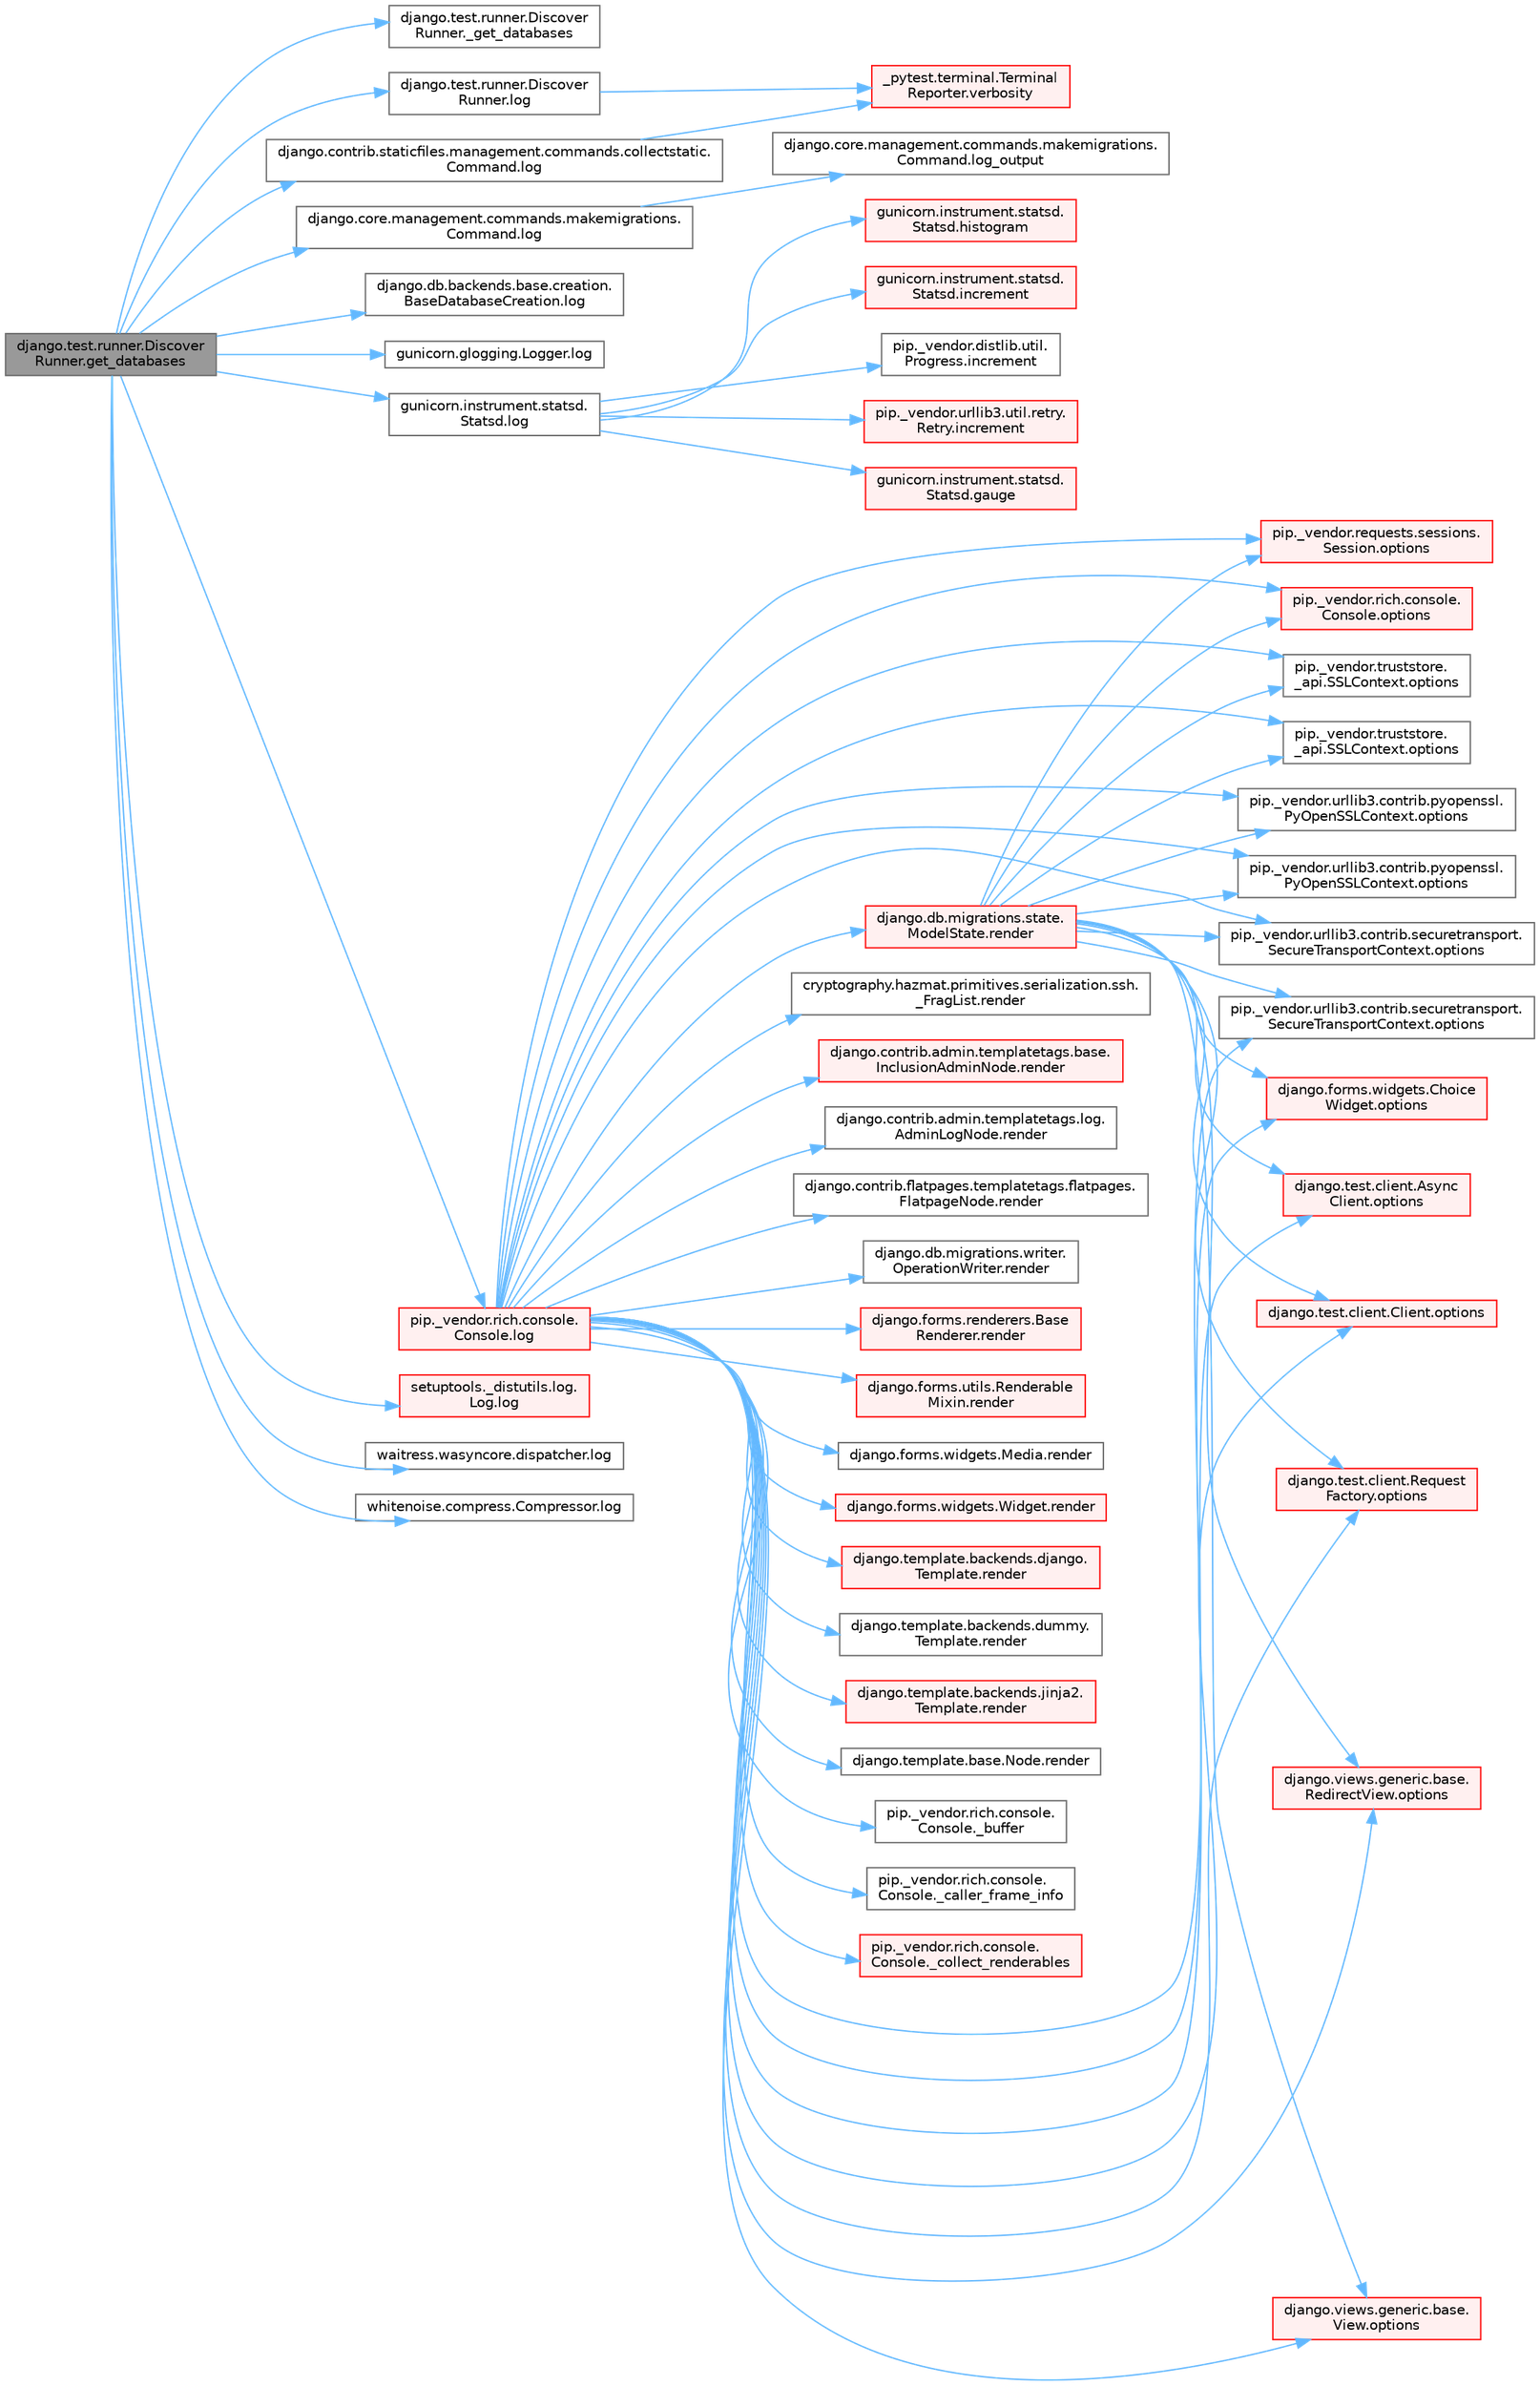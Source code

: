 digraph "django.test.runner.DiscoverRunner.get_databases"
{
 // LATEX_PDF_SIZE
  bgcolor="transparent";
  edge [fontname=Helvetica,fontsize=10,labelfontname=Helvetica,labelfontsize=10];
  node [fontname=Helvetica,fontsize=10,shape=box,height=0.2,width=0.4];
  rankdir="LR";
  Node1 [id="Node000001",label="django.test.runner.Discover\lRunner.get_databases",height=0.2,width=0.4,color="gray40", fillcolor="grey60", style="filled", fontcolor="black",tooltip=" "];
  Node1 -> Node2 [id="edge1_Node000001_Node000002",color="steelblue1",style="solid",tooltip=" "];
  Node2 [id="Node000002",label="django.test.runner.Discover\lRunner._get_databases",height=0.2,width=0.4,color="grey40", fillcolor="white", style="filled",URL="$classdjango_1_1test_1_1runner_1_1_discover_runner.html#a3be626d2ffe6b37337975ea9a36a5864",tooltip=" "];
  Node1 -> Node3 [id="edge2_Node000001_Node000003",color="steelblue1",style="solid",tooltip=" "];
  Node3 [id="Node000003",label="django.contrib.staticfiles.management.commands.collectstatic.\lCommand.log",height=0.2,width=0.4,color="grey40", fillcolor="white", style="filled",URL="$classdjango_1_1contrib_1_1staticfiles_1_1management_1_1commands_1_1collectstatic_1_1_command.html#a0e93191b90ee0993e3286343d0b2de0e",tooltip=" "];
  Node3 -> Node4 [id="edge3_Node000003_Node000004",color="steelblue1",style="solid",tooltip=" "];
  Node4 [id="Node000004",label="_pytest.terminal.Terminal\lReporter.verbosity",height=0.2,width=0.4,color="red", fillcolor="#FFF0F0", style="filled",URL="$class__pytest_1_1terminal_1_1_terminal_reporter.html#a620047ffec9ba4f5cca84af25b3adbcf",tooltip=" "];
  Node1 -> Node7 [id="edge4_Node000001_Node000007",color="steelblue1",style="solid",tooltip=" "];
  Node7 [id="Node000007",label="django.core.management.commands.makemigrations.\lCommand.log",height=0.2,width=0.4,color="grey40", fillcolor="white", style="filled",URL="$classdjango_1_1core_1_1management_1_1commands_1_1makemigrations_1_1_command.html#a0409d121552878a7416460dba8274880",tooltip=" "];
  Node7 -> Node8 [id="edge5_Node000007_Node000008",color="steelblue1",style="solid",tooltip=" "];
  Node8 [id="Node000008",label="django.core.management.commands.makemigrations.\lCommand.log_output",height=0.2,width=0.4,color="grey40", fillcolor="white", style="filled",URL="$classdjango_1_1core_1_1management_1_1commands_1_1makemigrations_1_1_command.html#ad6cb5d402888250fc170034fdee93f6d",tooltip=" "];
  Node1 -> Node9 [id="edge6_Node000001_Node000009",color="steelblue1",style="solid",tooltip=" "];
  Node9 [id="Node000009",label="django.db.backends.base.creation.\lBaseDatabaseCreation.log",height=0.2,width=0.4,color="grey40", fillcolor="white", style="filled",URL="$classdjango_1_1db_1_1backends_1_1base_1_1creation_1_1_base_database_creation.html#ac297ec931db5ec68c271ec0d91be7183",tooltip=" "];
  Node1 -> Node10 [id="edge7_Node000001_Node000010",color="steelblue1",style="solid",tooltip=" "];
  Node10 [id="Node000010",label="django.test.runner.Discover\lRunner.log",height=0.2,width=0.4,color="grey40", fillcolor="white", style="filled",URL="$classdjango_1_1test_1_1runner_1_1_discover_runner.html#af5ad8e2895b3f0c5e0a6d7113199d641",tooltip=" "];
  Node10 -> Node4 [id="edge8_Node000010_Node000004",color="steelblue1",style="solid",tooltip=" "];
  Node1 -> Node11 [id="edge9_Node000001_Node000011",color="steelblue1",style="solid",tooltip=" "];
  Node11 [id="Node000011",label="gunicorn.glogging.Logger.log",height=0.2,width=0.4,color="grey40", fillcolor="white", style="filled",URL="$classgunicorn_1_1glogging_1_1_logger.html#ad6941dede526094643dd02c53c3449b0",tooltip=" "];
  Node1 -> Node12 [id="edge10_Node000001_Node000012",color="steelblue1",style="solid",tooltip=" "];
  Node12 [id="Node000012",label="gunicorn.instrument.statsd.\lStatsd.log",height=0.2,width=0.4,color="grey40", fillcolor="white", style="filled",URL="$classgunicorn_1_1instrument_1_1statsd_1_1_statsd.html#ab99145cf0b7c66dbcebcbdcbd44b4953",tooltip=" "];
  Node12 -> Node13 [id="edge11_Node000012_Node000013",color="steelblue1",style="solid",tooltip=" "];
  Node13 [id="Node000013",label="gunicorn.instrument.statsd.\lStatsd.gauge",height=0.2,width=0.4,color="red", fillcolor="#FFF0F0", style="filled",URL="$classgunicorn_1_1instrument_1_1statsd_1_1_statsd.html#a6cebc76ae769412dfb0f0a3ec727c50d",tooltip=" "];
  Node12 -> Node15 [id="edge12_Node000012_Node000015",color="steelblue1",style="solid",tooltip=" "];
  Node15 [id="Node000015",label="gunicorn.instrument.statsd.\lStatsd.histogram",height=0.2,width=0.4,color="red", fillcolor="#FFF0F0", style="filled",URL="$classgunicorn_1_1instrument_1_1statsd_1_1_statsd.html#adee3cb12a43f643cca3c9084d77285b4",tooltip=" "];
  Node12 -> Node16 [id="edge13_Node000012_Node000016",color="steelblue1",style="solid",tooltip=" "];
  Node16 [id="Node000016",label="gunicorn.instrument.statsd.\lStatsd.increment",height=0.2,width=0.4,color="red", fillcolor="#FFF0F0", style="filled",URL="$classgunicorn_1_1instrument_1_1statsd_1_1_statsd.html#a5527687726a051a5182ee13a842b08fd",tooltip=" "];
  Node12 -> Node17 [id="edge14_Node000012_Node000017",color="steelblue1",style="solid",tooltip=" "];
  Node17 [id="Node000017",label="pip._vendor.distlib.util.\lProgress.increment",height=0.2,width=0.4,color="grey40", fillcolor="white", style="filled",URL="$classpip_1_1__vendor_1_1distlib_1_1util_1_1_progress.html#a197ffd4ac8a74898742a6cde5b4c5466",tooltip=" "];
  Node12 -> Node18 [id="edge15_Node000012_Node000018",color="steelblue1",style="solid",tooltip=" "];
  Node18 [id="Node000018",label="pip._vendor.urllib3.util.retry.\lRetry.increment",height=0.2,width=0.4,color="red", fillcolor="#FFF0F0", style="filled",URL="$classpip_1_1__vendor_1_1urllib3_1_1util_1_1retry_1_1_retry.html#a88dd993ccb2ef4b2bfa9ad0571374b12",tooltip=" "];
  Node1 -> Node1121 [id="edge16_Node000001_Node001121",color="steelblue1",style="solid",tooltip=" "];
  Node1121 [id="Node001121",label="pip._vendor.rich.console.\lConsole.log",height=0.2,width=0.4,color="red", fillcolor="#FFF0F0", style="filled",URL="$classpip_1_1__vendor_1_1rich_1_1console_1_1_console.html#af9c77e39f9413fc2b134c60cfa23b0f1",tooltip=" "];
  Node1121 -> Node331 [id="edge17_Node001121_Node000331",color="steelblue1",style="solid",tooltip=" "];
  Node331 [id="Node000331",label="pip._vendor.rich.console.\lConsole._buffer",height=0.2,width=0.4,color="grey40", fillcolor="white", style="filled",URL="$classpip_1_1__vendor_1_1rich_1_1console_1_1_console.html#a51eaf031922c907e4085937b82f5564e",tooltip=" "];
  Node1121 -> Node1122 [id="edge18_Node001121_Node001122",color="steelblue1",style="solid",tooltip=" "];
  Node1122 [id="Node001122",label="pip._vendor.rich.console.\lConsole._caller_frame_info",height=0.2,width=0.4,color="grey40", fillcolor="white", style="filled",URL="$classpip_1_1__vendor_1_1rich_1_1console_1_1_console.html#ac43cb4290591af4f04cd264aa1fc1b0f",tooltip=" "];
  Node1121 -> Node332 [id="edge19_Node001121_Node000332",color="steelblue1",style="solid",tooltip=" "];
  Node332 [id="Node000332",label="pip._vendor.rich.console.\lConsole._collect_renderables",height=0.2,width=0.4,color="red", fillcolor="#FFF0F0", style="filled",URL="$classpip_1_1__vendor_1_1rich_1_1console_1_1_console.html#ab053dc750094e77e036523f6d2c14899",tooltip=" "];
  Node1121 -> Node342 [id="edge20_Node001121_Node000342",color="steelblue1",style="solid",tooltip=" "];
  Node342 [id="Node000342",label="django.forms.widgets.Choice\lWidget.options",height=0.2,width=0.4,color="red", fillcolor="#FFF0F0", style="filled",URL="$classdjango_1_1forms_1_1widgets_1_1_choice_widget.html#a8575b90386fc2027f38ea00133cef250",tooltip=" "];
  Node1121 -> Node1123 [id="edge21_Node001121_Node001123",color="steelblue1",style="solid",tooltip=" "];
  Node1123 [id="Node001123",label="django.test.client.Async\lClient.options",height=0.2,width=0.4,color="red", fillcolor="#FFF0F0", style="filled",URL="$classdjango_1_1test_1_1client_1_1_async_client.html#a84509c6347cbc018e6335b924ec841a2",tooltip=" "];
  Node1121 -> Node1299 [id="edge22_Node001121_Node001299",color="steelblue1",style="solid",tooltip=" "];
  Node1299 [id="Node001299",label="django.test.client.Client.options",height=0.2,width=0.4,color="red", fillcolor="#FFF0F0", style="filled",URL="$classdjango_1_1test_1_1client_1_1_client.html#a839ea6375ca2184b3b60550938b6824c",tooltip=" "];
  Node1121 -> Node1302 [id="edge23_Node001121_Node001302",color="steelblue1",style="solid",tooltip=" "];
  Node1302 [id="Node001302",label="django.test.client.Request\lFactory.options",height=0.2,width=0.4,color="red", fillcolor="#FFF0F0", style="filled",URL="$classdjango_1_1test_1_1client_1_1_request_factory.html#a438a7e1be2437d680cd78d11dee77c54",tooltip=" "];
  Node1121 -> Node1349 [id="edge24_Node001121_Node001349",color="steelblue1",style="solid",tooltip=" "];
  Node1349 [id="Node001349",label="django.views.generic.base.\lRedirectView.options",height=0.2,width=0.4,color="red", fillcolor="#FFF0F0", style="filled",URL="$classdjango_1_1views_1_1generic_1_1base_1_1_redirect_view.html#a444de156c79647344c987295c47a76e1",tooltip=" "];
  Node1121 -> Node1562 [id="edge25_Node001121_Node001562",color="steelblue1",style="solid",tooltip=" "];
  Node1562 [id="Node001562",label="django.views.generic.base.\lView.options",height=0.2,width=0.4,color="red", fillcolor="#FFF0F0", style="filled",URL="$classdjango_1_1views_1_1generic_1_1base_1_1_view.html#a4d1dc440a5bae11bd7859d20ca9948e1",tooltip=" "];
  Node1121 -> Node1565 [id="edge26_Node001121_Node001565",color="steelblue1",style="solid",tooltip=" "];
  Node1565 [id="Node001565",label="pip._vendor.requests.sessions.\lSession.options",height=0.2,width=0.4,color="red", fillcolor="#FFF0F0", style="filled",URL="$classpip_1_1__vendor_1_1requests_1_1sessions_1_1_session.html#a210270880f90521b3b3014748ecd87e9",tooltip=" "];
  Node1121 -> Node1566 [id="edge27_Node001121_Node001566",color="steelblue1",style="solid",tooltip=" "];
  Node1566 [id="Node001566",label="pip._vendor.rich.console.\lConsole.options",height=0.2,width=0.4,color="red", fillcolor="#FFF0F0", style="filled",URL="$classpip_1_1__vendor_1_1rich_1_1console_1_1_console.html#a41c8efe30ea45a9a4a3f8c34c688fe00",tooltip=" "];
  Node1121 -> Node1574 [id="edge28_Node001121_Node001574",color="steelblue1",style="solid",tooltip=" "];
  Node1574 [id="Node001574",label="pip._vendor.truststore.\l_api.SSLContext.options",height=0.2,width=0.4,color="grey40", fillcolor="white", style="filled",URL="$classpip_1_1__vendor_1_1truststore_1_1__api_1_1_s_s_l_context.html#a6755b8a82c0de77273744b73a826678d",tooltip=" "];
  Node1121 -> Node1575 [id="edge29_Node001121_Node001575",color="steelblue1",style="solid",tooltip=" "];
  Node1575 [id="Node001575",label="pip._vendor.truststore.\l_api.SSLContext.options",height=0.2,width=0.4,color="grey40", fillcolor="white", style="filled",URL="$classpip_1_1__vendor_1_1truststore_1_1__api_1_1_s_s_l_context.html#a90bd5b81f087b6628b2f681ce6cffcd6",tooltip=" "];
  Node1121 -> Node1576 [id="edge30_Node001121_Node001576",color="steelblue1",style="solid",tooltip=" "];
  Node1576 [id="Node001576",label="pip._vendor.urllib3.contrib.pyopenssl.\lPyOpenSSLContext.options",height=0.2,width=0.4,color="grey40", fillcolor="white", style="filled",URL="$classpip_1_1__vendor_1_1urllib3_1_1contrib_1_1pyopenssl_1_1_py_open_s_s_l_context.html#a3f539cc9d4b91d2fb90d7f8aef3810c1",tooltip=" "];
  Node1121 -> Node1577 [id="edge31_Node001121_Node001577",color="steelblue1",style="solid",tooltip=" "];
  Node1577 [id="Node001577",label="pip._vendor.urllib3.contrib.pyopenssl.\lPyOpenSSLContext.options",height=0.2,width=0.4,color="grey40", fillcolor="white", style="filled",URL="$classpip_1_1__vendor_1_1urllib3_1_1contrib_1_1pyopenssl_1_1_py_open_s_s_l_context.html#a8475fc4f3e83d92654b066a9422908dc",tooltip=" "];
  Node1121 -> Node1578 [id="edge32_Node001121_Node001578",color="steelblue1",style="solid",tooltip=" "];
  Node1578 [id="Node001578",label="pip._vendor.urllib3.contrib.securetransport.\lSecureTransportContext.options",height=0.2,width=0.4,color="grey40", fillcolor="white", style="filled",URL="$classpip_1_1__vendor_1_1urllib3_1_1contrib_1_1securetransport_1_1_secure_transport_context.html#ae19920941647ed0b43e0ed7d96e12457",tooltip=" "];
  Node1121 -> Node1579 [id="edge33_Node001121_Node001579",color="steelblue1",style="solid",tooltip=" "];
  Node1579 [id="Node001579",label="pip._vendor.urllib3.contrib.securetransport.\lSecureTransportContext.options",height=0.2,width=0.4,color="grey40", fillcolor="white", style="filled",URL="$classpip_1_1__vendor_1_1urllib3_1_1contrib_1_1securetransport_1_1_secure_transport_context.html#acf6c1ec11ca09e30c9c70d7dc26afacd",tooltip=" "];
  Node1121 -> Node3822 [id="edge34_Node001121_Node003822",color="steelblue1",style="solid",tooltip=" "];
  Node3822 [id="Node003822",label="cryptography.hazmat.primitives.serialization.ssh.\l_FragList.render",height=0.2,width=0.4,color="grey40", fillcolor="white", style="filled",URL="$classcryptography_1_1hazmat_1_1primitives_1_1serialization_1_1ssh_1_1___frag_list.html#adb86a47aab3646d46cfde49b7a4408a0",tooltip=" "];
  Node1121 -> Node3823 [id="edge35_Node001121_Node003823",color="steelblue1",style="solid",tooltip=" "];
  Node3823 [id="Node003823",label="django.contrib.admin.templatetags.base.\lInclusionAdminNode.render",height=0.2,width=0.4,color="red", fillcolor="#FFF0F0", style="filled",URL="$classdjango_1_1contrib_1_1admin_1_1templatetags_1_1base_1_1_inclusion_admin_node.html#a5c909e3c155bf5e7736cc82df0006cda",tooltip=" "];
  Node1121 -> Node3824 [id="edge36_Node001121_Node003824",color="steelblue1",style="solid",tooltip=" "];
  Node3824 [id="Node003824",label="django.contrib.admin.templatetags.log.\lAdminLogNode.render",height=0.2,width=0.4,color="grey40", fillcolor="white", style="filled",URL="$classdjango_1_1contrib_1_1admin_1_1templatetags_1_1log_1_1_admin_log_node.html#a86b516f1be40628f1bd94a1dc420cb24",tooltip=" "];
  Node1121 -> Node3825 [id="edge37_Node001121_Node003825",color="steelblue1",style="solid",tooltip=" "];
  Node3825 [id="Node003825",label="django.contrib.flatpages.templatetags.flatpages.\lFlatpageNode.render",height=0.2,width=0.4,color="grey40", fillcolor="white", style="filled",URL="$classdjango_1_1contrib_1_1flatpages_1_1templatetags_1_1flatpages_1_1_flatpage_node.html#afc3c992ffd3bae82ad18431268d4eee9",tooltip=" "];
  Node1121 -> Node3826 [id="edge38_Node001121_Node003826",color="steelblue1",style="solid",tooltip=" "];
  Node3826 [id="Node003826",label="django.db.migrations.state.\lModelState.render",height=0.2,width=0.4,color="red", fillcolor="#FFF0F0", style="filled",URL="$classdjango_1_1db_1_1migrations_1_1state_1_1_model_state.html#abcfccbe8ebf6564386ec6908b6bc3178",tooltip=" "];
  Node3826 -> Node342 [id="edge39_Node003826_Node000342",color="steelblue1",style="solid",tooltip=" "];
  Node3826 -> Node1123 [id="edge40_Node003826_Node001123",color="steelblue1",style="solid",tooltip=" "];
  Node3826 -> Node1299 [id="edge41_Node003826_Node001299",color="steelblue1",style="solid",tooltip=" "];
  Node3826 -> Node1302 [id="edge42_Node003826_Node001302",color="steelblue1",style="solid",tooltip=" "];
  Node3826 -> Node1349 [id="edge43_Node003826_Node001349",color="steelblue1",style="solid",tooltip=" "];
  Node3826 -> Node1562 [id="edge44_Node003826_Node001562",color="steelblue1",style="solid",tooltip=" "];
  Node3826 -> Node1565 [id="edge45_Node003826_Node001565",color="steelblue1",style="solid",tooltip=" "];
  Node3826 -> Node1566 [id="edge46_Node003826_Node001566",color="steelblue1",style="solid",tooltip=" "];
  Node3826 -> Node1574 [id="edge47_Node003826_Node001574",color="steelblue1",style="solid",tooltip=" "];
  Node3826 -> Node1575 [id="edge48_Node003826_Node001575",color="steelblue1",style="solid",tooltip=" "];
  Node3826 -> Node1576 [id="edge49_Node003826_Node001576",color="steelblue1",style="solid",tooltip=" "];
  Node3826 -> Node1577 [id="edge50_Node003826_Node001577",color="steelblue1",style="solid",tooltip=" "];
  Node3826 -> Node1578 [id="edge51_Node003826_Node001578",color="steelblue1",style="solid",tooltip=" "];
  Node3826 -> Node1579 [id="edge52_Node003826_Node001579",color="steelblue1",style="solid",tooltip=" "];
  Node1121 -> Node3828 [id="edge53_Node001121_Node003828",color="steelblue1",style="solid",tooltip=" "];
  Node3828 [id="Node003828",label="django.db.migrations.writer.\lOperationWriter.render",height=0.2,width=0.4,color="grey40", fillcolor="white", style="filled",URL="$classdjango_1_1db_1_1migrations_1_1writer_1_1_operation_writer.html#a6c0937fe3e8b072ea0d6c73954edaeef",tooltip=" "];
  Node1121 -> Node3829 [id="edge54_Node001121_Node003829",color="steelblue1",style="solid",tooltip=" "];
  Node3829 [id="Node003829",label="django.forms.renderers.Base\lRenderer.render",height=0.2,width=0.4,color="red", fillcolor="#FFF0F0", style="filled",URL="$classdjango_1_1forms_1_1renderers_1_1_base_renderer.html#afc2864a13f4b09dd1ed354c16e047652",tooltip=" "];
  Node1121 -> Node3861 [id="edge55_Node001121_Node003861",color="steelblue1",style="solid",tooltip=" "];
  Node3861 [id="Node003861",label="django.forms.utils.Renderable\lMixin.render",height=0.2,width=0.4,color="red", fillcolor="#FFF0F0", style="filled",URL="$classdjango_1_1forms_1_1utils_1_1_renderable_mixin.html#acdc73a3b1da7190ea3c6e0e2cb22e297",tooltip=" "];
  Node1121 -> Node3862 [id="edge56_Node001121_Node003862",color="steelblue1",style="solid",tooltip=" "];
  Node3862 [id="Node003862",label="django.forms.widgets.Media.render",height=0.2,width=0.4,color="grey40", fillcolor="white", style="filled",URL="$classdjango_1_1forms_1_1widgets_1_1_media.html#a8619dcf905d1f6eba055d8c305557a34",tooltip=" "];
  Node1121 -> Node3863 [id="edge57_Node001121_Node003863",color="steelblue1",style="solid",tooltip=" "];
  Node3863 [id="Node003863",label="django.forms.widgets.Widget.render",height=0.2,width=0.4,color="red", fillcolor="#FFF0F0", style="filled",URL="$classdjango_1_1forms_1_1widgets_1_1_widget.html#a972266d3972b64c404467dea8d6e2809",tooltip=" "];
  Node1121 -> Node3879 [id="edge58_Node001121_Node003879",color="steelblue1",style="solid",tooltip=" "];
  Node3879 [id="Node003879",label="django.template.backends.django.\lTemplate.render",height=0.2,width=0.4,color="red", fillcolor="#FFF0F0", style="filled",URL="$classdjango_1_1template_1_1backends_1_1django_1_1_template.html#a12a44617b125b05f525f3e7262c1efc7",tooltip=" "];
  Node1121 -> Node3880 [id="edge59_Node001121_Node003880",color="steelblue1",style="solid",tooltip=" "];
  Node3880 [id="Node003880",label="django.template.backends.dummy.\lTemplate.render",height=0.2,width=0.4,color="grey40", fillcolor="white", style="filled",URL="$classdjango_1_1template_1_1backends_1_1dummy_1_1_template.html#a12bf197b5e1349e6ae932de146ff664a",tooltip=" "];
  Node1121 -> Node3881 [id="edge60_Node001121_Node003881",color="steelblue1",style="solid",tooltip=" "];
  Node3881 [id="Node003881",label="django.template.backends.jinja2.\lTemplate.render",height=0.2,width=0.4,color="red", fillcolor="#FFF0F0", style="filled",URL="$classdjango_1_1template_1_1backends_1_1jinja2_1_1_template.html#a2b736ba61eff462a2428d11c69cb3253",tooltip=" "];
  Node1121 -> Node3882 [id="edge61_Node001121_Node003882",color="steelblue1",style="solid",tooltip=" "];
  Node3882 [id="Node003882",label="django.template.base.Node.render",height=0.2,width=0.4,color="grey40", fillcolor="white", style="filled",URL="$classdjango_1_1template_1_1base_1_1_node.html#a2113a3a2c813981b87a3972c6df5217c",tooltip=" "];
  Node1 -> Node1280 [id="edge62_Node000001_Node001280",color="steelblue1",style="solid",tooltip=" "];
  Node1280 [id="Node001280",label="setuptools._distutils.log.\lLog.log",height=0.2,width=0.4,color="red", fillcolor="#FFF0F0", style="filled",URL="$classsetuptools_1_1__distutils_1_1log_1_1_log.html#af651bf90098b3f6c9f3913b91f0eda70",tooltip=" "];
  Node1 -> Node1283 [id="edge63_Node000001_Node001283",color="steelblue1",style="solid",tooltip=" "];
  Node1283 [id="Node001283",label="waitress.wasyncore.dispatcher.log",height=0.2,width=0.4,color="grey40", fillcolor="white", style="filled",URL="$classwaitress_1_1wasyncore_1_1dispatcher.html#ab4786338f40a0cf9e9df45b57d4c0a63",tooltip=" "];
  Node1 -> Node1284 [id="edge64_Node000001_Node001284",color="steelblue1",style="solid",tooltip=" "];
  Node1284 [id="Node001284",label="whitenoise.compress.Compressor.log",height=0.2,width=0.4,color="grey40", fillcolor="white", style="filled",URL="$classwhitenoise_1_1compress_1_1_compressor.html#aa70a9f98a4387e4d394529c17cdbee27",tooltip=" "];
}
